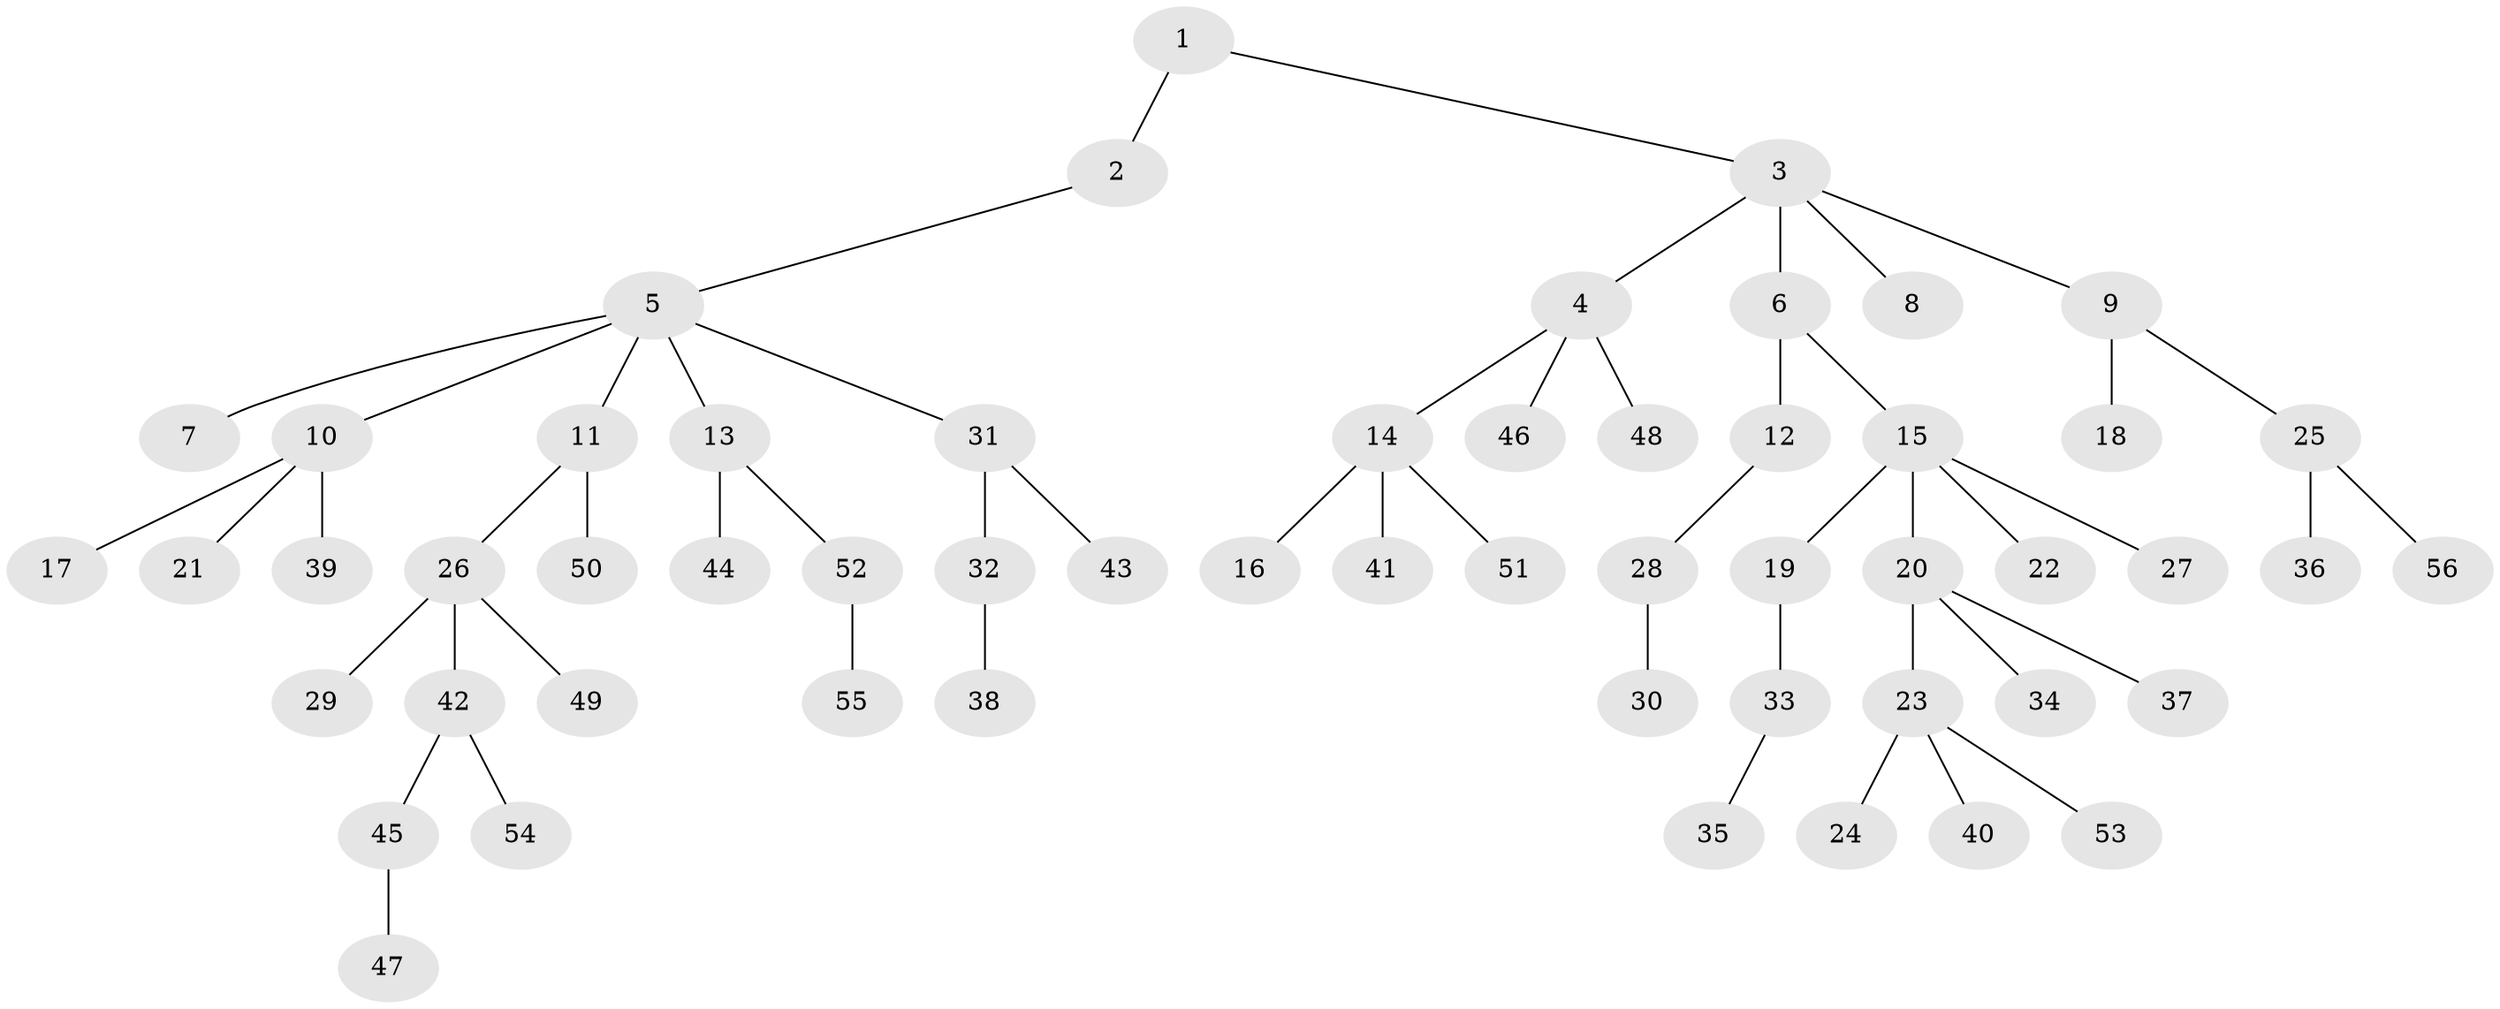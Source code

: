// coarse degree distribution, {2: 0.35294117647058826, 4: 0.058823529411764705, 3: 0.14705882352941177, 5: 0.029411764705882353, 1: 0.4117647058823529}
// Generated by graph-tools (version 1.1) at 2025/52/03/04/25 22:52:04]
// undirected, 56 vertices, 55 edges
graph export_dot {
  node [color=gray90,style=filled];
  1;
  2;
  3;
  4;
  5;
  6;
  7;
  8;
  9;
  10;
  11;
  12;
  13;
  14;
  15;
  16;
  17;
  18;
  19;
  20;
  21;
  22;
  23;
  24;
  25;
  26;
  27;
  28;
  29;
  30;
  31;
  32;
  33;
  34;
  35;
  36;
  37;
  38;
  39;
  40;
  41;
  42;
  43;
  44;
  45;
  46;
  47;
  48;
  49;
  50;
  51;
  52;
  53;
  54;
  55;
  56;
  1 -- 2;
  1 -- 3;
  2 -- 5;
  3 -- 4;
  3 -- 6;
  3 -- 8;
  3 -- 9;
  4 -- 14;
  4 -- 46;
  4 -- 48;
  5 -- 7;
  5 -- 10;
  5 -- 11;
  5 -- 13;
  5 -- 31;
  6 -- 12;
  6 -- 15;
  9 -- 18;
  9 -- 25;
  10 -- 17;
  10 -- 21;
  10 -- 39;
  11 -- 26;
  11 -- 50;
  12 -- 28;
  13 -- 44;
  13 -- 52;
  14 -- 16;
  14 -- 41;
  14 -- 51;
  15 -- 19;
  15 -- 20;
  15 -- 22;
  15 -- 27;
  19 -- 33;
  20 -- 23;
  20 -- 34;
  20 -- 37;
  23 -- 24;
  23 -- 40;
  23 -- 53;
  25 -- 36;
  25 -- 56;
  26 -- 29;
  26 -- 42;
  26 -- 49;
  28 -- 30;
  31 -- 32;
  31 -- 43;
  32 -- 38;
  33 -- 35;
  42 -- 45;
  42 -- 54;
  45 -- 47;
  52 -- 55;
}
